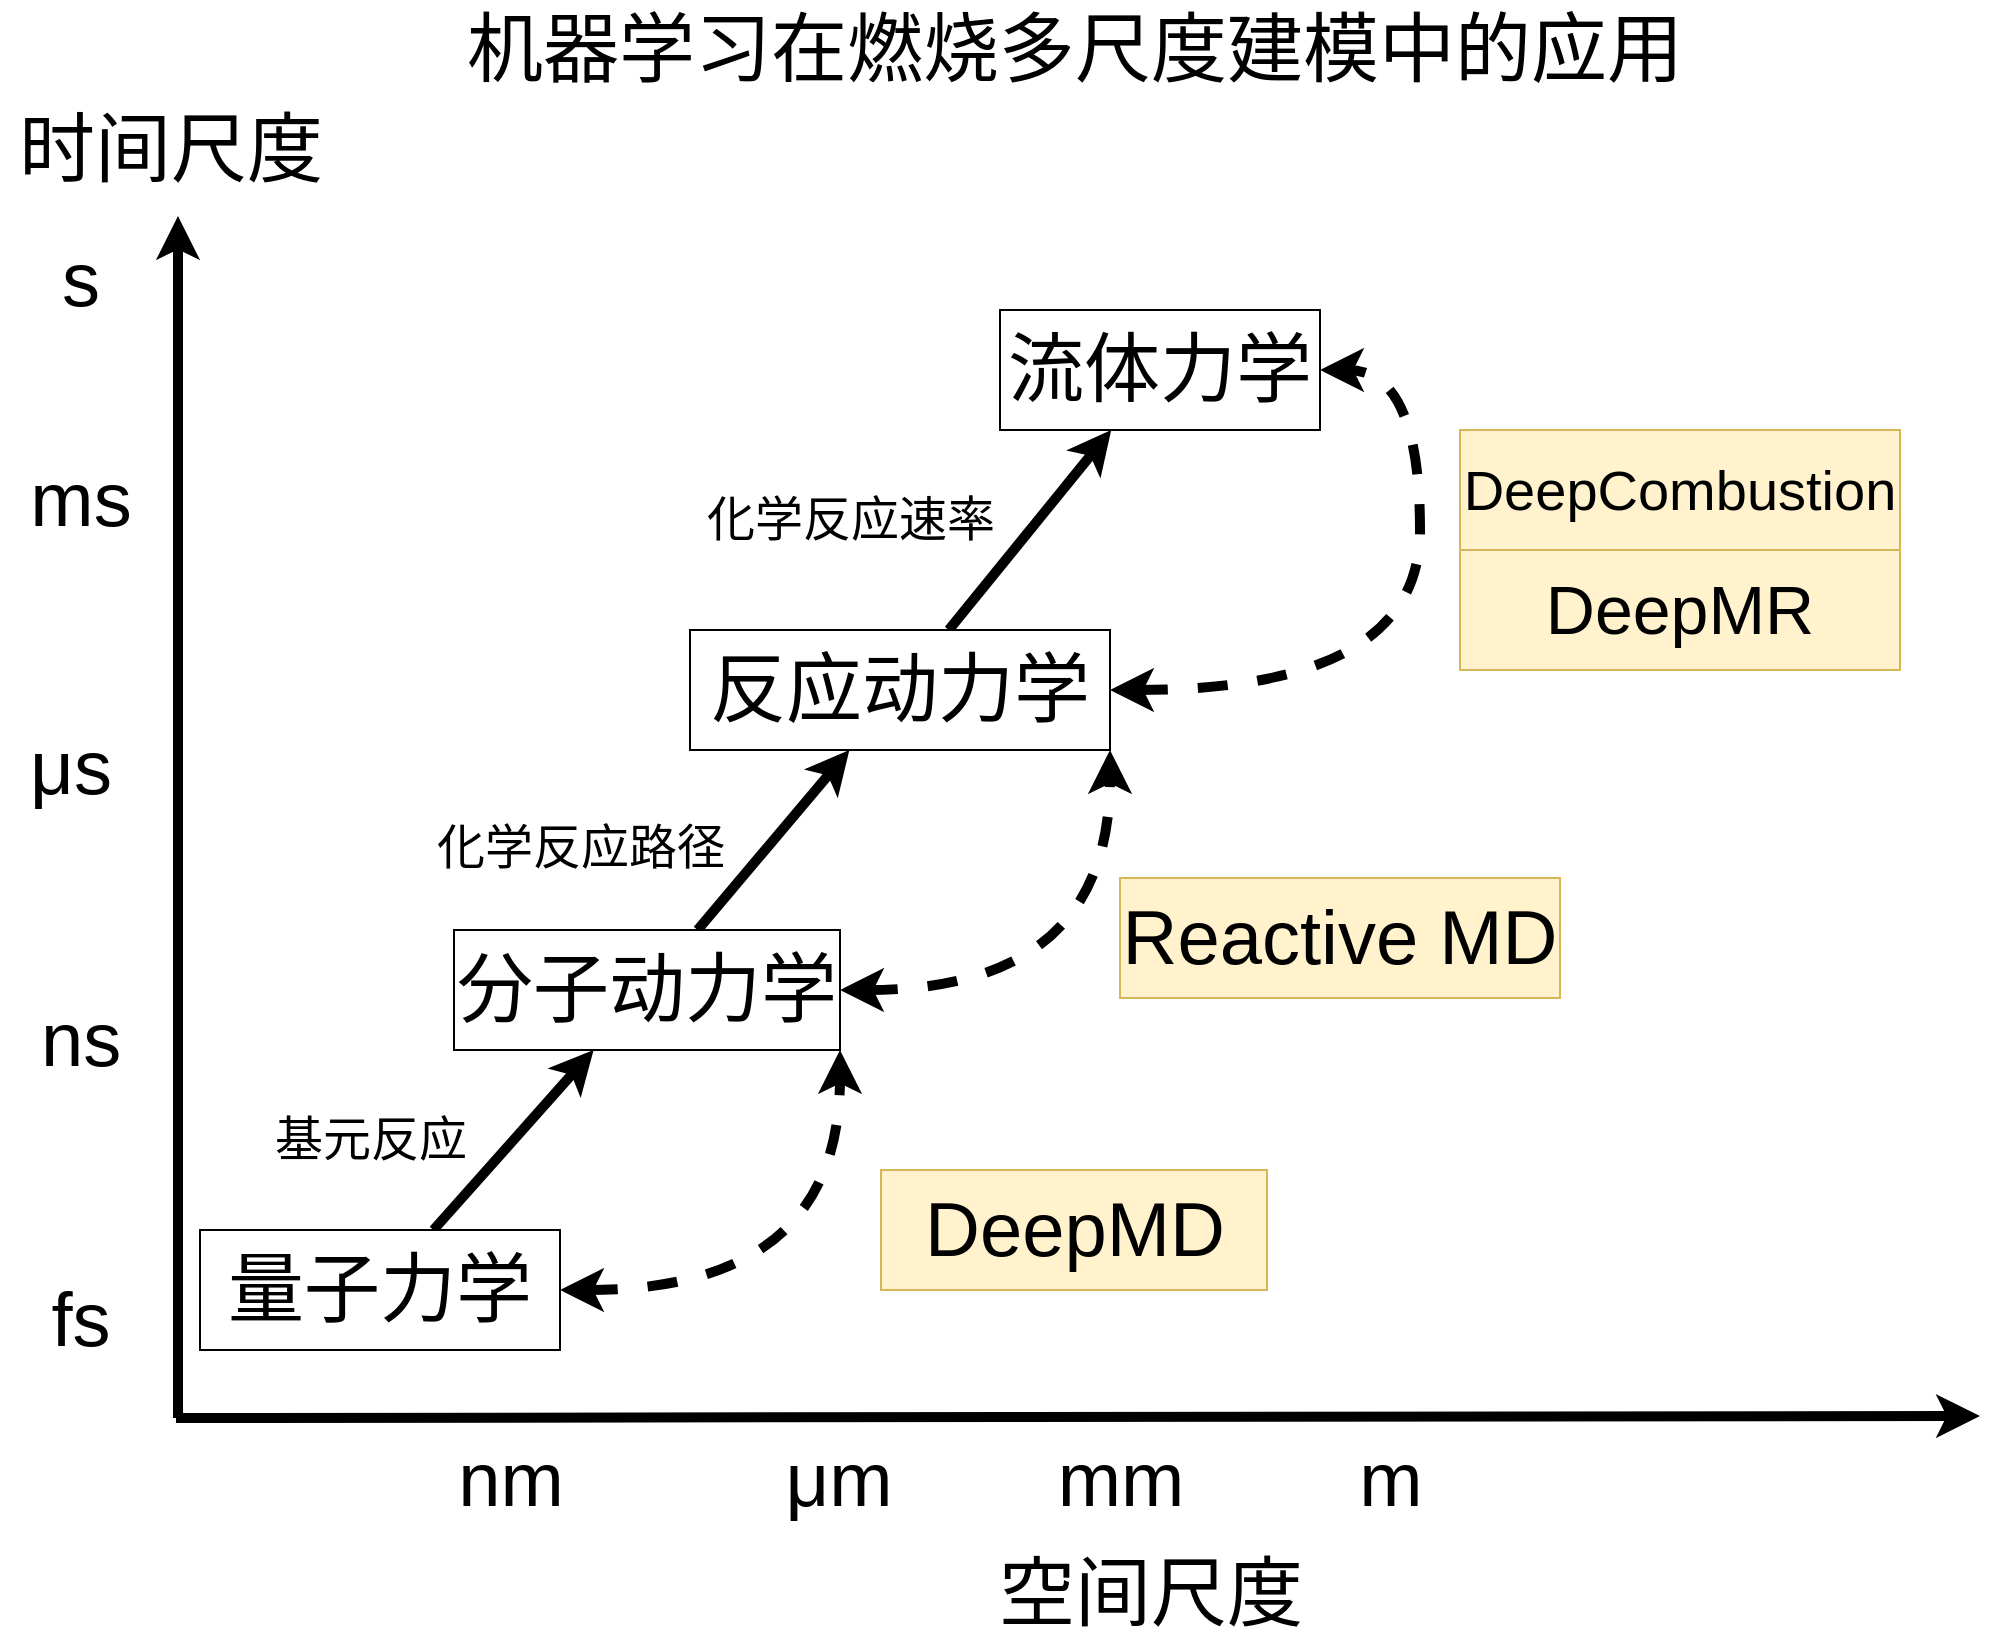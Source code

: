 <mxfile version="15.9.4" type="github">
  <diagram id="kzGisLi0H4hDdgbpCc58" name="Page-1">
    <mxGraphModel dx="1483" dy="770" grid="1" gridSize="10" guides="1" tooltips="1" connect="1" arrows="1" fold="1" page="1" pageScale="1" pageWidth="827" pageHeight="827" math="0" shadow="0">
      <root>
        <mxCell id="0" />
        <mxCell id="1" parent="0" />
        <mxCell id="out4iCBxHCImszKJyRuK-1" value="" style="endArrow=classic;html=1;rounded=0;strokeWidth=5;" edge="1" parent="1">
          <mxGeometry width="50" height="50" relative="1" as="geometry">
            <mxPoint x="118" y="714" as="sourcePoint" />
            <mxPoint x="1020" y="713" as="targetPoint" />
          </mxGeometry>
        </mxCell>
        <mxCell id="out4iCBxHCImszKJyRuK-2" value="" style="endArrow=classic;html=1;rounded=0;strokeWidth=5;" edge="1" parent="1">
          <mxGeometry width="50" height="50" relative="1" as="geometry">
            <mxPoint x="119" y="714" as="sourcePoint" />
            <mxPoint x="119" y="113" as="targetPoint" />
          </mxGeometry>
        </mxCell>
        <mxCell id="out4iCBxHCImszKJyRuK-3" value="时间尺度" style="text;html=1;align=center;verticalAlign=middle;resizable=0;points=[];autosize=1;strokeColor=none;fillColor=none;fontSize=38;" vertex="1" parent="1">
          <mxGeometry x="30" y="55" width="170" height="50" as="geometry" />
        </mxCell>
        <mxCell id="out4iCBxHCImszKJyRuK-4" value="空间尺度" style="text;html=1;align=center;verticalAlign=middle;resizable=0;points=[];autosize=1;strokeColor=none;fillColor=none;fontSize=38;" vertex="1" parent="1">
          <mxGeometry x="520" y="777" width="170" height="50" as="geometry" />
        </mxCell>
        <mxCell id="out4iCBxHCImszKJyRuK-5" value="nm" style="text;html=1;align=center;verticalAlign=middle;resizable=0;points=[];autosize=1;strokeColor=none;fillColor=none;fontSize=38;" vertex="1" parent="1">
          <mxGeometry x="250" y="720" width="70" height="50" as="geometry" />
        </mxCell>
        <mxCell id="out4iCBxHCImszKJyRuK-6" value="&lt;span style=&quot;font-weight: normal&quot;&gt;μm&lt;/span&gt;" style="text;html=1;align=center;verticalAlign=middle;resizable=0;points=[];autosize=1;strokeColor=none;fillColor=none;fontSize=38;labelBackgroundColor=none;fontStyle=1" vertex="1" parent="1">
          <mxGeometry x="414" y="720" width="70" height="50" as="geometry" />
        </mxCell>
        <mxCell id="out4iCBxHCImszKJyRuK-7" value="mm" style="text;html=1;align=center;verticalAlign=middle;resizable=0;points=[];autosize=1;strokeColor=none;fillColor=none;fontSize=38;labelBackgroundColor=none;" vertex="1" parent="1">
          <mxGeometry x="550" y="720" width="80" height="50" as="geometry" />
        </mxCell>
        <mxCell id="out4iCBxHCImszKJyRuK-8" value="m" style="text;html=1;align=center;verticalAlign=middle;resizable=0;points=[];autosize=1;strokeColor=none;fillColor=none;fontSize=38;labelBackgroundColor=none;" vertex="1" parent="1">
          <mxGeometry x="700" y="720" width="50" height="50" as="geometry" />
        </mxCell>
        <mxCell id="out4iCBxHCImszKJyRuK-9" value="ns" style="text;html=1;align=center;verticalAlign=middle;resizable=0;points=[];autosize=1;strokeColor=none;fillColor=none;fontSize=38;" vertex="1" parent="1">
          <mxGeometry x="40" y="500" width="60" height="50" as="geometry" />
        </mxCell>
        <mxCell id="out4iCBxHCImszKJyRuK-10" value="μs" style="text;html=1;align=center;verticalAlign=middle;resizable=0;points=[];autosize=1;strokeColor=none;fillColor=none;fontSize=38;" vertex="1" parent="1">
          <mxGeometry x="35" y="363.5" width="60" height="50" as="geometry" />
        </mxCell>
        <mxCell id="out4iCBxHCImszKJyRuK-11" value="ms" style="text;html=1;align=center;verticalAlign=middle;resizable=0;points=[];autosize=1;strokeColor=none;fillColor=none;fontSize=38;" vertex="1" parent="1">
          <mxGeometry x="35" y="230" width="70" height="50" as="geometry" />
        </mxCell>
        <mxCell id="out4iCBxHCImszKJyRuK-12" value="s" style="text;html=1;align=center;verticalAlign=middle;resizable=0;points=[];autosize=1;strokeColor=none;fillColor=none;fontSize=38;" vertex="1" parent="1">
          <mxGeometry x="55" y="120" width="30" height="50" as="geometry" />
        </mxCell>
        <mxCell id="out4iCBxHCImszKJyRuK-23" value="" style="rounded=0;orthogonalLoop=1;jettySize=auto;html=1;fontSize=38;strokeWidth=5;" edge="1" parent="1" source="out4iCBxHCImszKJyRuK-13" target="out4iCBxHCImszKJyRuK-22">
          <mxGeometry relative="1" as="geometry" />
        </mxCell>
        <mxCell id="out4iCBxHCImszKJyRuK-37" style="edgeStyle=orthogonalEdgeStyle;rounded=0;orthogonalLoop=1;jettySize=auto;html=1;entryX=1;entryY=1;entryDx=0;entryDy=0;dashed=1;fontSize=24;strokeWidth=5;exitX=1;exitY=0.5;exitDx=0;exitDy=0;startArrow=classic;startFill=1;curved=1;" edge="1" parent="1" source="out4iCBxHCImszKJyRuK-13" target="out4iCBxHCImszKJyRuK-22">
          <mxGeometry relative="1" as="geometry">
            <Array as="points">
              <mxPoint x="450" y="650" />
            </Array>
          </mxGeometry>
        </mxCell>
        <mxCell id="out4iCBxHCImszKJyRuK-13" value="量子力学" style="rounded=0;whiteSpace=wrap;html=1;labelBackgroundColor=none;fontSize=38;" vertex="1" parent="1">
          <mxGeometry x="130" y="620" width="180" height="60" as="geometry" />
        </mxCell>
        <mxCell id="out4iCBxHCImszKJyRuK-18" value="fs" style="text;html=1;align=center;verticalAlign=middle;resizable=0;points=[];autosize=1;strokeColor=none;fillColor=none;fontSize=38;" vertex="1" parent="1">
          <mxGeometry x="45" y="640" width="50" height="50" as="geometry" />
        </mxCell>
        <mxCell id="out4iCBxHCImszKJyRuK-25" value="" style="edgeStyle=none;rounded=0;orthogonalLoop=1;jettySize=auto;html=1;fontSize=38;strokeWidth=5;" edge="1" parent="1" source="out4iCBxHCImszKJyRuK-22" target="out4iCBxHCImszKJyRuK-24">
          <mxGeometry relative="1" as="geometry" />
        </mxCell>
        <mxCell id="out4iCBxHCImszKJyRuK-38" style="edgeStyle=orthogonalEdgeStyle;rounded=0;orthogonalLoop=1;jettySize=auto;html=1;entryX=1;entryY=1;entryDx=0;entryDy=0;dashed=1;fontSize=24;strokeWidth=5;exitX=1;exitY=0.5;exitDx=0;exitDy=0;startArrow=classic;startFill=1;curved=1;" edge="1" parent="1" source="out4iCBxHCImszKJyRuK-22" target="out4iCBxHCImszKJyRuK-24">
          <mxGeometry relative="1" as="geometry" />
        </mxCell>
        <mxCell id="out4iCBxHCImszKJyRuK-22" value="分子动力学" style="whiteSpace=wrap;html=1;fontSize=38;rounded=0;labelBackgroundColor=none;" vertex="1" parent="1">
          <mxGeometry x="257" y="470" width="193" height="60" as="geometry" />
        </mxCell>
        <mxCell id="out4iCBxHCImszKJyRuK-27" value="" style="edgeStyle=none;rounded=0;orthogonalLoop=1;jettySize=auto;html=1;fontSize=38;strokeWidth=5;" edge="1" parent="1" source="out4iCBxHCImszKJyRuK-24" target="out4iCBxHCImszKJyRuK-26">
          <mxGeometry relative="1" as="geometry" />
        </mxCell>
        <mxCell id="out4iCBxHCImszKJyRuK-44" style="edgeStyle=orthogonalEdgeStyle;curved=1;rounded=0;orthogonalLoop=1;jettySize=auto;html=1;entryX=1;entryY=0.5;entryDx=0;entryDy=0;dashed=1;fontSize=34;startArrow=classic;startFill=1;strokeWidth=5;exitX=1;exitY=0.5;exitDx=0;exitDy=0;" edge="1" parent="1" source="out4iCBxHCImszKJyRuK-24" target="out4iCBxHCImszKJyRuK-26">
          <mxGeometry relative="1" as="geometry">
            <Array as="points">
              <mxPoint x="740" y="350" />
              <mxPoint x="740" y="190" />
            </Array>
          </mxGeometry>
        </mxCell>
        <mxCell id="out4iCBxHCImszKJyRuK-24" value="反应动力学" style="whiteSpace=wrap;html=1;fontSize=38;rounded=0;labelBackgroundColor=none;" vertex="1" parent="1">
          <mxGeometry x="375" y="320" width="210" height="60" as="geometry" />
        </mxCell>
        <mxCell id="out4iCBxHCImszKJyRuK-26" value="流体力学" style="whiteSpace=wrap;html=1;fontSize=38;rounded=0;labelBackgroundColor=none;" vertex="1" parent="1">
          <mxGeometry x="530" y="160" width="160" height="60" as="geometry" />
        </mxCell>
        <mxCell id="out4iCBxHCImszKJyRuK-28" value="基元反应" style="text;html=1;align=center;verticalAlign=middle;resizable=0;points=[];autosize=1;strokeColor=none;fillColor=none;fontSize=24;" vertex="1" parent="1">
          <mxGeometry x="160" y="560" width="110" height="30" as="geometry" />
        </mxCell>
        <mxCell id="out4iCBxHCImszKJyRuK-29" value="化学反应路径" style="text;html=1;align=center;verticalAlign=middle;resizable=0;points=[];autosize=1;strokeColor=none;fillColor=none;fontSize=24;" vertex="1" parent="1">
          <mxGeometry x="240" y="414" width="160" height="30" as="geometry" />
        </mxCell>
        <mxCell id="out4iCBxHCImszKJyRuK-30" value="化学反应速率" style="text;html=1;align=center;verticalAlign=middle;resizable=0;points=[];autosize=1;strokeColor=none;fillColor=none;fontSize=24;" vertex="1" parent="1">
          <mxGeometry x="375" y="250" width="160" height="30" as="geometry" />
        </mxCell>
        <mxCell id="out4iCBxHCImszKJyRuK-31" value="DeepMD" style="whiteSpace=wrap;html=1;fontSize=38;rounded=0;labelBackgroundColor=none;fillColor=#fff2cc;strokeColor=#d6b656;" vertex="1" parent="1">
          <mxGeometry x="470.5" y="590" width="193" height="60" as="geometry" />
        </mxCell>
        <mxCell id="out4iCBxHCImszKJyRuK-34" value="Reactive MD" style="whiteSpace=wrap;html=1;fontSize=38;rounded=0;labelBackgroundColor=none;fillColor=#fff2cc;strokeColor=#d6b656;" vertex="1" parent="1">
          <mxGeometry x="590" y="444" width="220" height="60" as="geometry" />
        </mxCell>
        <mxCell id="out4iCBxHCImszKJyRuK-39" value="DeepMR" style="whiteSpace=wrap;html=1;fontSize=34;rounded=0;labelBackgroundColor=none;fillColor=#fff2cc;strokeColor=#d6b656;" vertex="1" parent="1">
          <mxGeometry x="760" y="280" width="220" height="60" as="geometry" />
        </mxCell>
        <mxCell id="out4iCBxHCImszKJyRuK-40" value="DeepCombustion" style="whiteSpace=wrap;html=1;fontSize=28;rounded=0;labelBackgroundColor=none;fillColor=#fff2cc;strokeColor=#d6b656;" vertex="1" parent="1">
          <mxGeometry x="760" y="220" width="220" height="60" as="geometry" />
        </mxCell>
        <mxCell id="out4iCBxHCImszKJyRuK-45" value="机器学习在燃烧多尺度建模中的应用" style="text;html=1;align=center;verticalAlign=middle;resizable=0;points=[];autosize=1;strokeColor=none;fillColor=none;fontSize=38;" vertex="1" parent="1">
          <mxGeometry x="257" y="5" width="620" height="50" as="geometry" />
        </mxCell>
      </root>
    </mxGraphModel>
  </diagram>
</mxfile>
